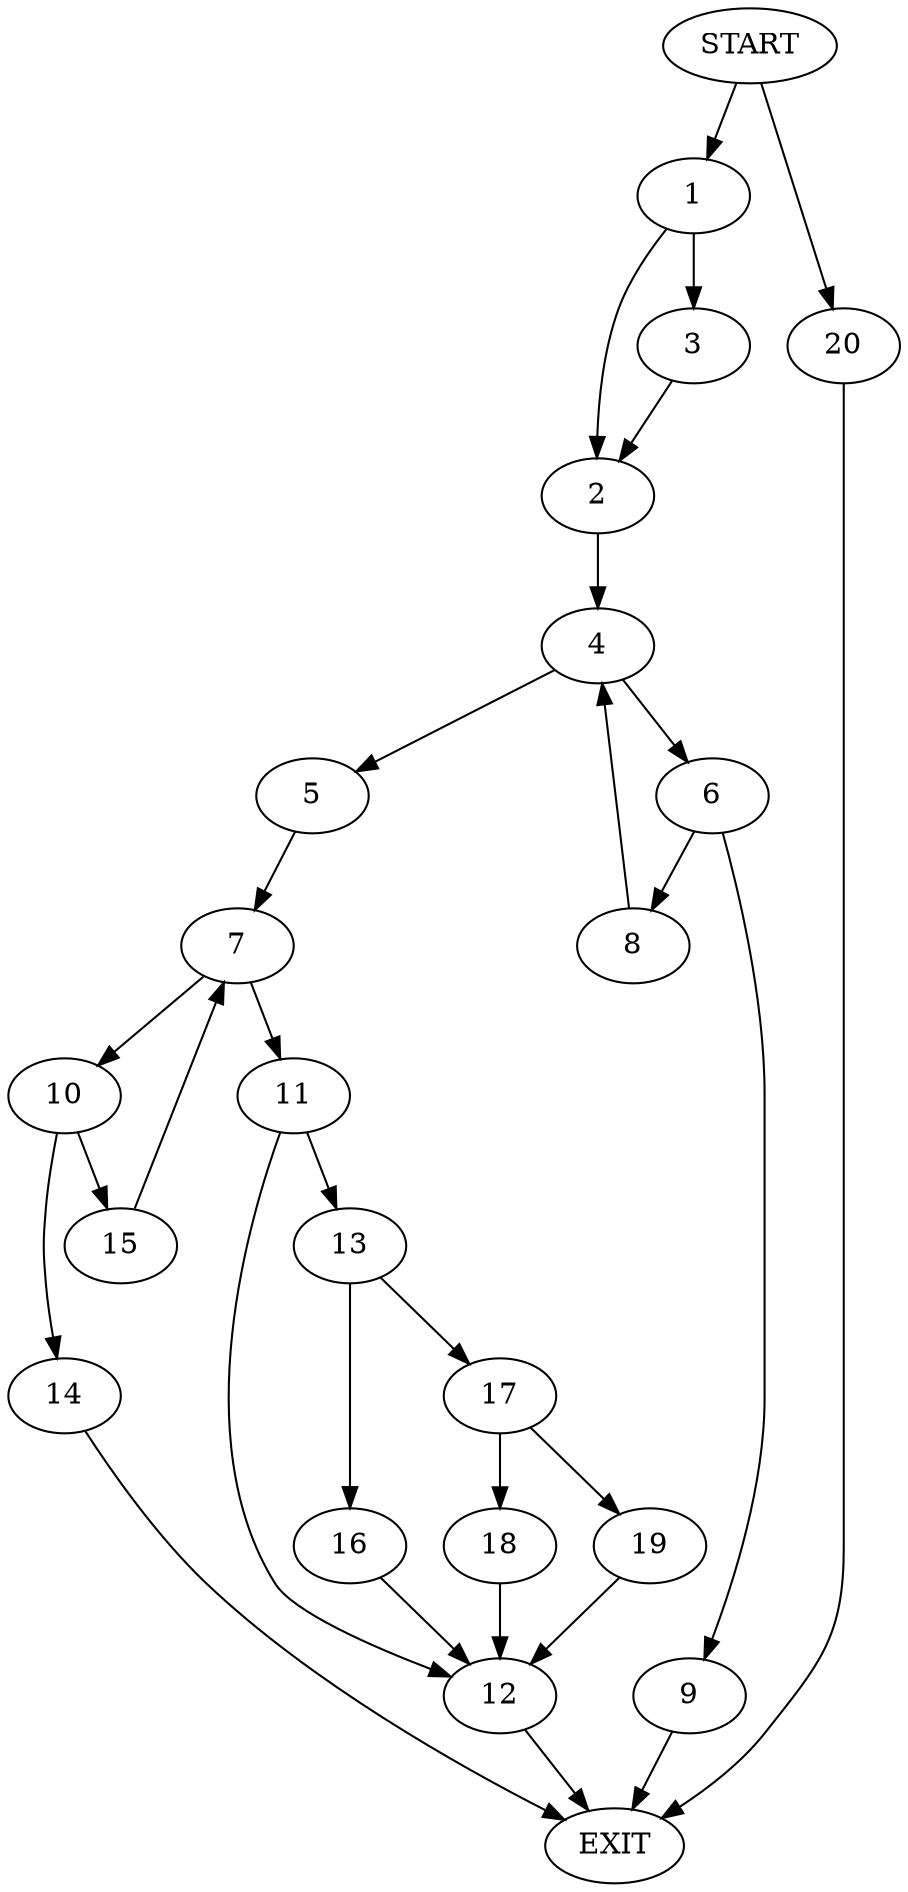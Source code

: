 digraph {
0 [label="START"]
21 [label="EXIT"]
0 -> 1
1 -> 2
1 -> 3
2 -> 4
3 -> 2
4 -> 5
4 -> 6
5 -> 7
6 -> 8
6 -> 9
9 -> 21
8 -> 4
7 -> 10
7 -> 11
11 -> 12
11 -> 13
10 -> 14
10 -> 15
14 -> 21
15 -> 7
12 -> 21
13 -> 16
13 -> 17
17 -> 18
17 -> 19
16 -> 12
19 -> 12
18 -> 12
0 -> 20
20 -> 21
}
